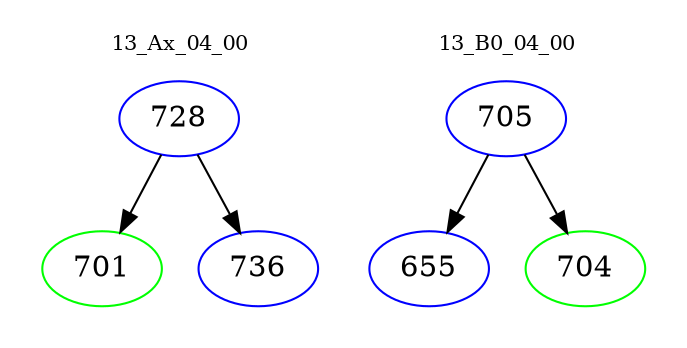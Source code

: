 digraph{
subgraph cluster_0 {
color = white
label = "13_Ax_04_00";
fontsize=10;
T0_728 [label="728", color="blue"]
T0_728 -> T0_701 [color="black"]
T0_701 [label="701", color="green"]
T0_728 -> T0_736 [color="black"]
T0_736 [label="736", color="blue"]
}
subgraph cluster_1 {
color = white
label = "13_B0_04_00";
fontsize=10;
T1_705 [label="705", color="blue"]
T1_705 -> T1_655 [color="black"]
T1_655 [label="655", color="blue"]
T1_705 -> T1_704 [color="black"]
T1_704 [label="704", color="green"]
}
}
